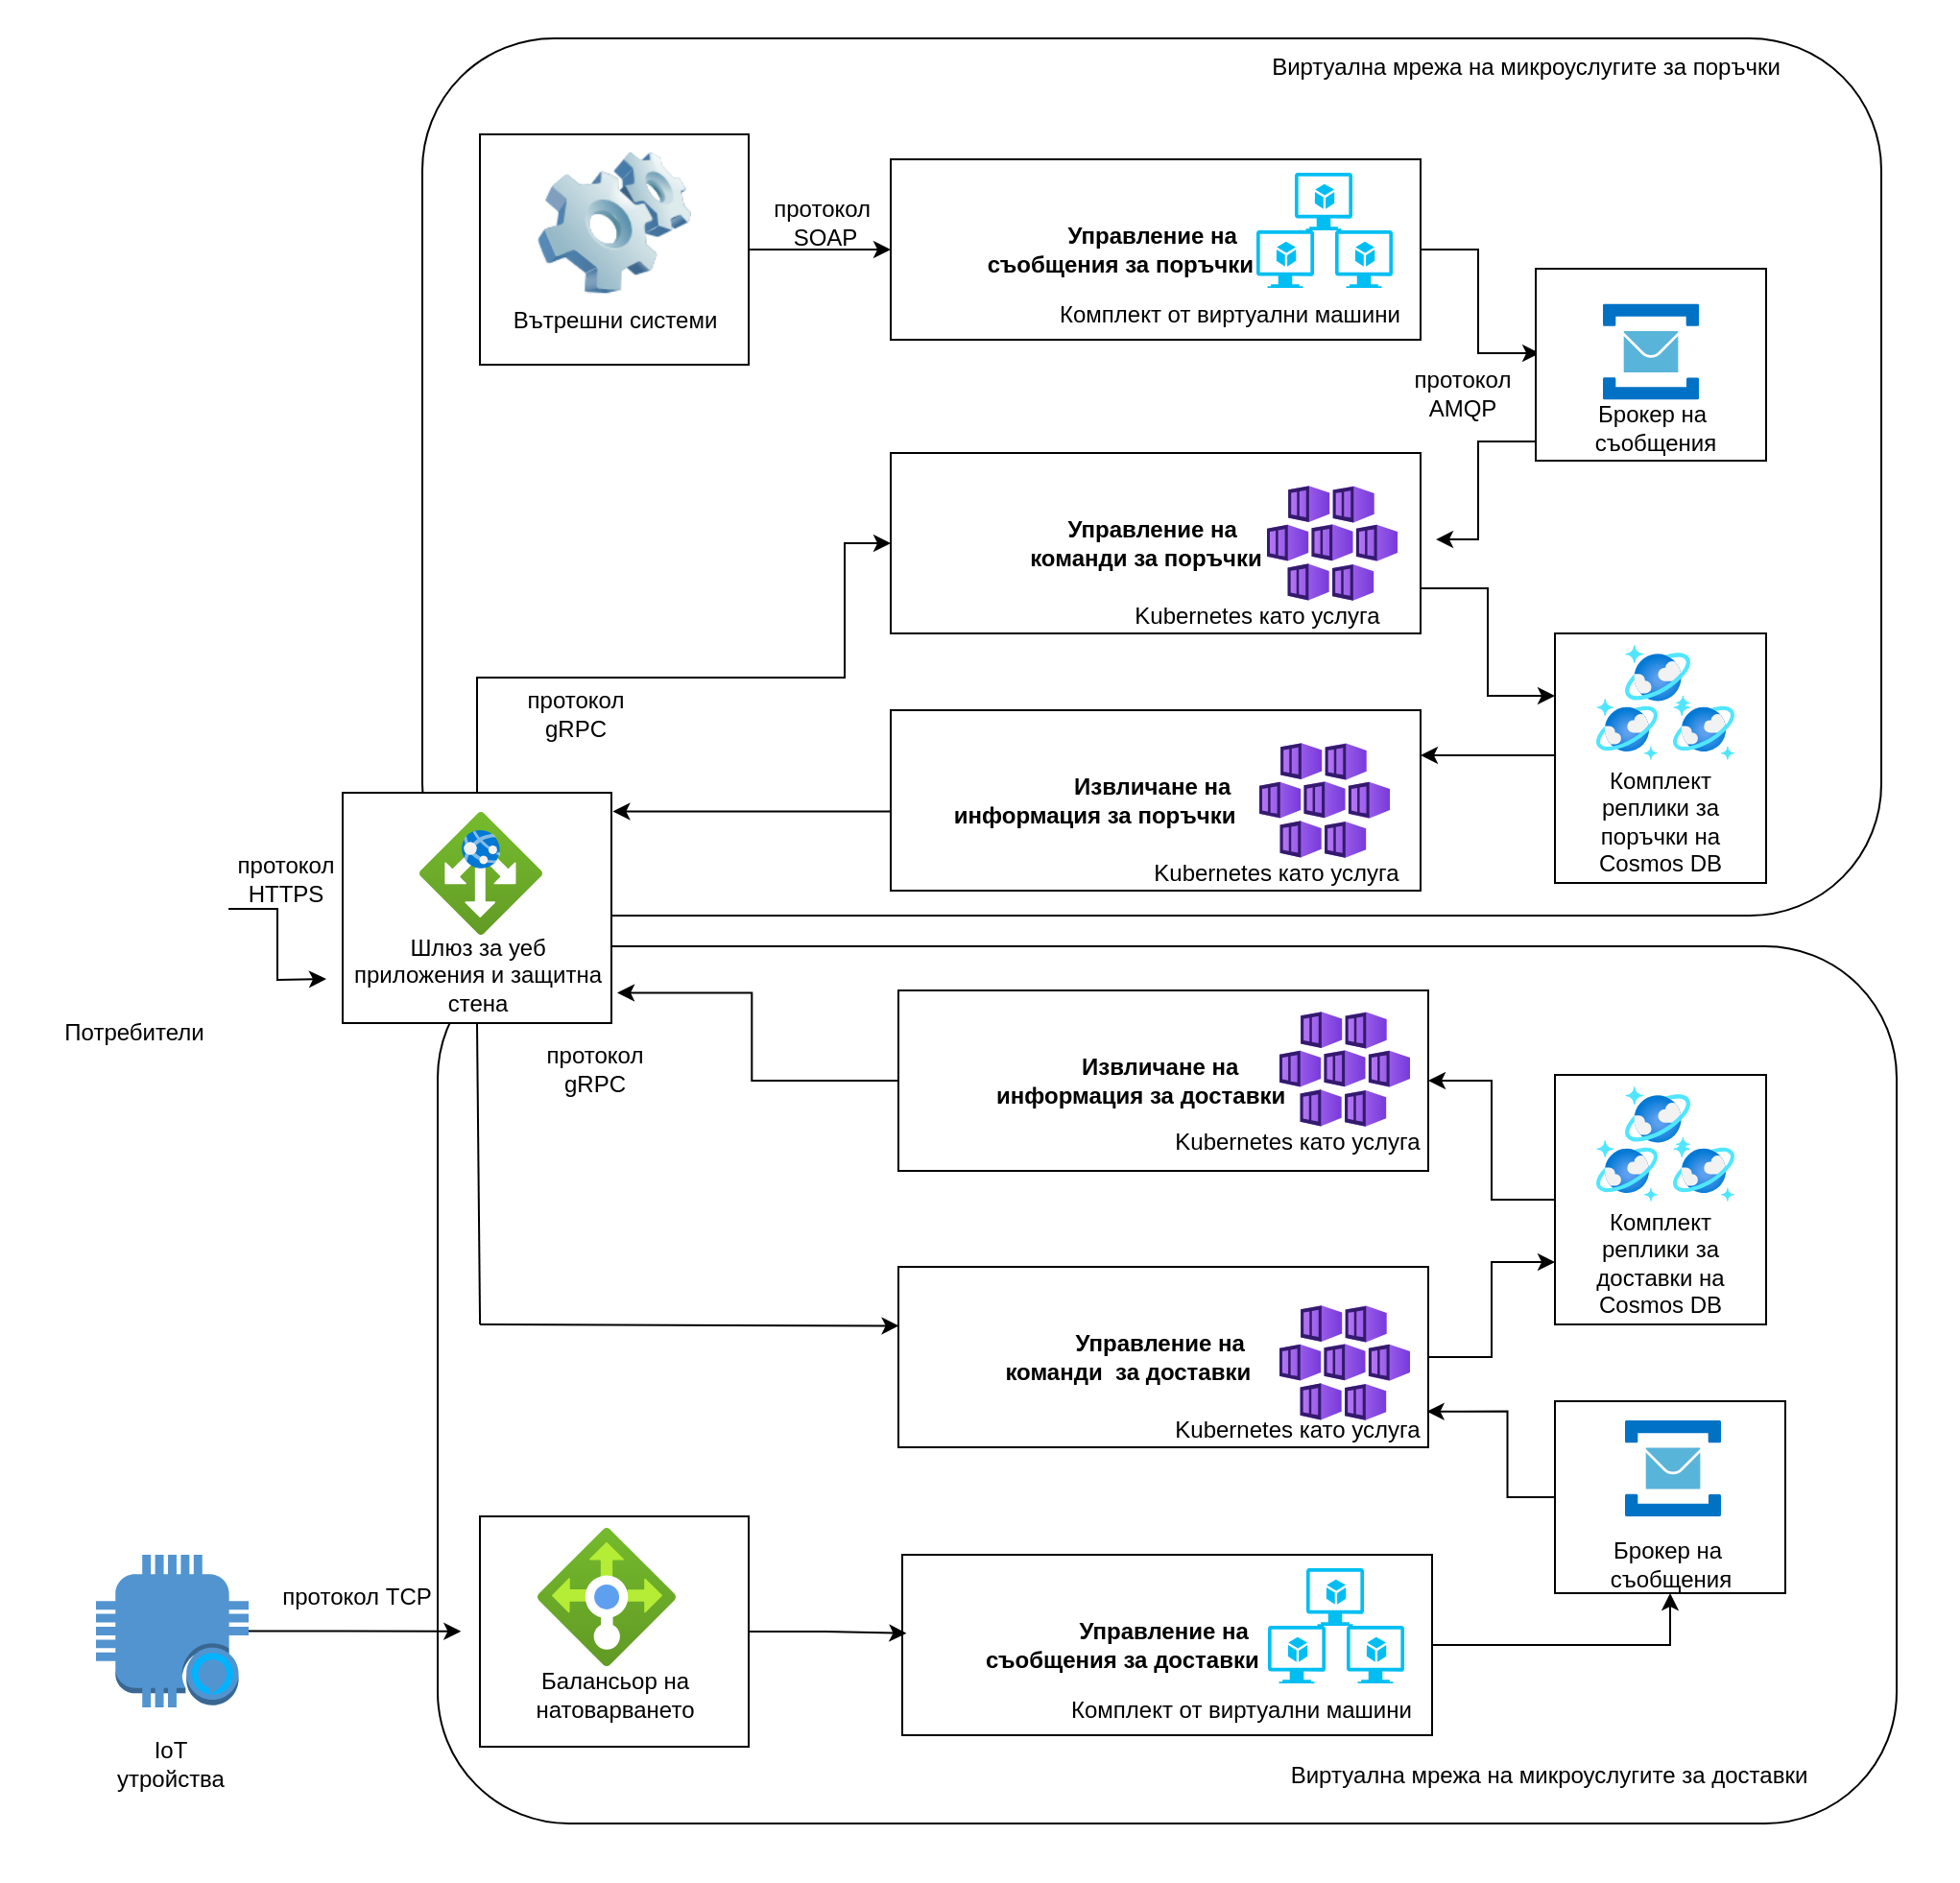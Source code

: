 <mxfile version="26.0.9">
  <diagram name="Page-1" id="RzCiEBjRraIQC5C2OHAX">
    <mxGraphModel dx="3160" dy="1122" grid="1" gridSize="10" guides="1" tooltips="1" connect="1" arrows="1" fold="1" page="1" pageScale="1" pageWidth="827" pageHeight="1169" math="0" shadow="0">
      <root>
        <mxCell id="0" />
        <mxCell id="1" parent="0" />
        <mxCell id="qAXU_QblyjmCjn5gIZvt-53" value="" style="rounded=1;whiteSpace=wrap;html=1;strokeColor=none;" parent="1" vertex="1">
          <mxGeometry x="-160" y="40" width="1020" height="980" as="geometry" />
        </mxCell>
        <mxCell id="XNeLHYFb71EVCrH0DWxz-149" value="" style="rounded=1;whiteSpace=wrap;html=1;fillColor=none;" parent="1" vertex="1">
          <mxGeometry x="68" y="533" width="760" height="457" as="geometry" />
        </mxCell>
        <mxCell id="XNeLHYFb71EVCrH0DWxz-142" value="" style="rounded=1;whiteSpace=wrap;html=1;fillColor=none;" parent="1" vertex="1">
          <mxGeometry x="60" y="60" width="760" height="457" as="geometry" />
        </mxCell>
        <mxCell id="qAXU_QblyjmCjn5gIZvt-42" style="edgeStyle=orthogonalEdgeStyle;rounded=0;orthogonalLoop=1;jettySize=auto;html=1;entryX=0;entryY=0.5;entryDx=0;entryDy=0;" parent="1" target="qAXU_QblyjmCjn5gIZvt-19" edge="1">
          <mxGeometry relative="1" as="geometry">
            <Array as="points">
              <mxPoint x="280" y="393" />
              <mxPoint x="280" y="323" />
            </Array>
            <mxPoint x="88.524" y="453" as="sourcePoint" />
          </mxGeometry>
        </mxCell>
        <mxCell id="qAXU_QblyjmCjn5gIZvt-44" value="" style="edgeStyle=orthogonalEdgeStyle;rounded=0;orthogonalLoop=1;jettySize=auto;html=1;entryX=0.017;entryY=0.44;entryDx=0;entryDy=0;entryPerimeter=0;" parent="1" source="qAXU_QblyjmCjn5gIZvt-4" target="qAXU_QblyjmCjn5gIZvt-18" edge="1">
          <mxGeometry relative="1" as="geometry" />
        </mxCell>
        <mxCell id="qAXU_QblyjmCjn5gIZvt-4" value="&lt;b&gt;Управление на&amp;nbsp;&lt;/b&gt;&lt;div&gt;&lt;b&gt;съобщения за поръчки&amp;nbsp; &amp;nbsp; &amp;nbsp; &amp;nbsp; &amp;nbsp; &amp;nbsp;&lt;/b&gt;&lt;/div&gt;" style="rounded=0;whiteSpace=wrap;html=1;" parent="1" vertex="1">
          <mxGeometry x="304" y="123" width="276" height="94" as="geometry" />
        </mxCell>
        <mxCell id="qAXU_QblyjmCjn5gIZvt-14" value="" style="edgeStyle=orthogonalEdgeStyle;rounded=0;orthogonalLoop=1;jettySize=auto;html=1;" parent="1" source="qAXU_QblyjmCjn5gIZvt-8" target="qAXU_QblyjmCjn5gIZvt-4" edge="1">
          <mxGeometry relative="1" as="geometry" />
        </mxCell>
        <mxCell id="qAXU_QblyjmCjn5gIZvt-8" value="" style="rounded=0;whiteSpace=wrap;html=1;" parent="1" vertex="1">
          <mxGeometry x="90" y="110" width="140" height="120" as="geometry" />
        </mxCell>
        <mxCell id="qAXU_QblyjmCjn5gIZvt-10" value="Вътрешни системи" style="text;html=1;strokeColor=none;fillColor=none;align=center;verticalAlign=middle;whiteSpace=wrap;rounded=0;" parent="1" vertex="1">
          <mxGeometry x="78.5" y="192" width="163" height="30" as="geometry" />
        </mxCell>
        <mxCell id="qAXU_QblyjmCjn5gIZvt-13" value="" style="verticalLabelPosition=bottom;html=1;verticalAlign=top;align=center;strokeColor=none;fillColor=#00BEF2;shape=mxgraph.azure.virtual_machine_feature;pointerEvents=1;" parent="1" vertex="1">
          <mxGeometry x="494.5" y="160" width="30" height="30" as="geometry" />
        </mxCell>
        <mxCell id="qAXU_QblyjmCjn5gIZvt-18" value="" style="rounded=0;whiteSpace=wrap;html=1;" parent="1" vertex="1">
          <mxGeometry x="640" y="180" width="120" height="100" as="geometry" />
        </mxCell>
        <mxCell id="qAXU_QblyjmCjn5gIZvt-30" style="edgeStyle=orthogonalEdgeStyle;rounded=0;orthogonalLoop=1;jettySize=auto;html=1;exitX=1;exitY=0.75;exitDx=0;exitDy=0;entryX=0;entryY=0.25;entryDx=0;entryDy=0;" parent="1" source="qAXU_QblyjmCjn5gIZvt-19" target="qAXU_QblyjmCjn5gIZvt-29" edge="1">
          <mxGeometry relative="1" as="geometry" />
        </mxCell>
        <mxCell id="qAXU_QblyjmCjn5gIZvt-19" value="&lt;b&gt;Управление на&amp;nbsp;&lt;/b&gt;&lt;div&gt;&lt;b&gt;команди&amp;nbsp;&lt;/b&gt;&lt;b&gt;за поръчки&lt;/b&gt;&lt;b&gt;&amp;nbsp; &amp;nbsp;&lt;/b&gt;&lt;/div&gt;" style="rounded=0;whiteSpace=wrap;html=1;" parent="1" vertex="1">
          <mxGeometry x="304" y="276" width="276" height="94" as="geometry" />
        </mxCell>
        <mxCell id="qAXU_QblyjmCjn5gIZvt-21" style="edgeStyle=orthogonalEdgeStyle;rounded=0;orthogonalLoop=1;jettySize=auto;html=1;entryX=1.029;entryY=0.479;entryDx=0;entryDy=0;entryPerimeter=0;" parent="1" source="qAXU_QblyjmCjn5gIZvt-18" target="qAXU_QblyjmCjn5gIZvt-19" edge="1">
          <mxGeometry relative="1" as="geometry">
            <Array as="points">
              <mxPoint x="610" y="270" />
              <mxPoint x="610" y="321" />
            </Array>
          </mxGeometry>
        </mxCell>
        <mxCell id="qAXU_QblyjmCjn5gIZvt-22" value="" style="image;sketch=0;aspect=fixed;html=1;points=[];align=center;fontSize=12;image=img/lib/mscae/Service_Bus.svg;" parent="1" vertex="1">
          <mxGeometry x="675" y="198.25" width="50" height="50" as="geometry" />
        </mxCell>
        <mxCell id="qAXU_QblyjmCjn5gIZvt-25" value="Брокер на&amp;nbsp;&lt;div&gt;съобщения&lt;/div&gt;" style="text;html=1;strokeColor=none;fillColor=none;align=center;verticalAlign=middle;whiteSpace=wrap;rounded=0;" parent="1" vertex="1">
          <mxGeometry x="635" y="248.25" width="135" height="30" as="geometry" />
        </mxCell>
        <mxCell id="qAXU_QblyjmCjn5gIZvt-27" value="" style="image;aspect=fixed;html=1;points=[];align=center;fontSize=12;image=img/lib/azure2/containers/Kubernetes_Services.svg;" parent="1" vertex="1">
          <mxGeometry x="500" y="293" width="68" height="60" as="geometry" />
        </mxCell>
        <mxCell id="qAXU_QblyjmCjn5gIZvt-28" value="&lt;b&gt;Извличане на&amp;nbsp;&lt;/b&gt;&lt;div&gt;&lt;b&gt;информация&amp;nbsp;&lt;/b&gt;&lt;b&gt;за поръчки&lt;/b&gt;&lt;b&gt;&amp;nbsp;&amp;nbsp; &amp;nbsp; &amp;nbsp; &amp;nbsp; &amp;nbsp; &amp;nbsp; &amp;nbsp; &amp;nbsp; &amp;nbsp;&amp;nbsp;&lt;/b&gt;&lt;/div&gt;" style="rounded=0;whiteSpace=wrap;html=1;" parent="1" vertex="1">
          <mxGeometry x="304" y="410" width="276" height="94" as="geometry" />
        </mxCell>
        <mxCell id="Z1b5xtA1G_lNGyBBYrnB-1" style="edgeStyle=orthogonalEdgeStyle;rounded=0;orthogonalLoop=1;jettySize=auto;html=1;entryX=1;entryY=0.25;entryDx=0;entryDy=0;" edge="1" parent="1" source="qAXU_QblyjmCjn5gIZvt-29" target="qAXU_QblyjmCjn5gIZvt-28">
          <mxGeometry relative="1" as="geometry">
            <Array as="points">
              <mxPoint x="615" y="434" />
            </Array>
          </mxGeometry>
        </mxCell>
        <mxCell id="qAXU_QblyjmCjn5gIZvt-29" value="" style="rounded=0;whiteSpace=wrap;html=1;" parent="1" vertex="1">
          <mxGeometry x="650" y="370" width="110" height="130" as="geometry" />
        </mxCell>
        <mxCell id="qAXU_QblyjmCjn5gIZvt-32" value="" style="image;aspect=fixed;html=1;points=[];align=center;fontSize=12;image=img/lib/azure2/containers/Kubernetes_Services.svg;" parent="1" vertex="1">
          <mxGeometry x="496" y="427" width="68" height="60" as="geometry" />
        </mxCell>
        <mxCell id="qAXU_QblyjmCjn5gIZvt-33" value="" style="image;aspect=fixed;html=1;points=[];align=center;fontSize=12;image=img/lib/azure2/databases/Azure_Cosmos_DB.svg;" parent="1" vertex="1">
          <mxGeometry x="686.5" y="376" width="34" height="34" as="geometry" />
        </mxCell>
        <mxCell id="qAXU_QblyjmCjn5gIZvt-34" value="" style="image;aspect=fixed;html=1;points=[];align=center;fontSize=12;image=img/lib/azure2/databases/Azure_Cosmos_DB.svg;" parent="1" vertex="1">
          <mxGeometry x="711.5" y="404" width="32" height="32" as="geometry" />
        </mxCell>
        <mxCell id="qAXU_QblyjmCjn5gIZvt-36" value="" style="image;aspect=fixed;html=1;points=[];align=center;fontSize=12;image=img/lib/azure2/databases/Azure_Cosmos_DB.svg;" parent="1" vertex="1">
          <mxGeometry x="671.5" y="404" width="32" height="32" as="geometry" />
        </mxCell>
        <mxCell id="qAXU_QblyjmCjn5gIZvt-39" value="Комплект реплики за поръчки на Cosmos DB" style="text;html=1;strokeColor=none;fillColor=none;align=center;verticalAlign=middle;whiteSpace=wrap;rounded=0;" parent="1" vertex="1">
          <mxGeometry x="665" y="453" width="80" height="30" as="geometry" />
        </mxCell>
        <mxCell id="qAXU_QblyjmCjn5gIZvt-45" value="" style="verticalLabelPosition=bottom;html=1;verticalAlign=top;align=center;strokeColor=none;fillColor=#00BEF2;shape=mxgraph.azure.virtual_machine_feature;pointerEvents=1;" parent="1" vertex="1">
          <mxGeometry x="514.5" y="130" width="30" height="30" as="geometry" />
        </mxCell>
        <mxCell id="qAXU_QblyjmCjn5gIZvt-48" value="" style="verticalLabelPosition=bottom;html=1;verticalAlign=top;align=center;strokeColor=none;fillColor=#00BEF2;shape=mxgraph.azure.virtual_machine_feature;pointerEvents=1;" parent="1" vertex="1">
          <mxGeometry x="535.5" y="160" width="30" height="30" as="geometry" />
        </mxCell>
        <mxCell id="qAXU_QblyjmCjn5gIZvt-49" value="Kubernetes като услуга" style="text;html=1;strokeColor=none;fillColor=none;align=center;verticalAlign=middle;whiteSpace=wrap;rounded=0;" parent="1" vertex="1">
          <mxGeometry x="410" y="346" width="170" height="30" as="geometry" />
        </mxCell>
        <mxCell id="qAXU_QblyjmCjn5gIZvt-50" value="Kubernetes като услуга" style="text;html=1;strokeColor=none;fillColor=none;align=center;verticalAlign=middle;whiteSpace=wrap;rounded=0;" parent="1" vertex="1">
          <mxGeometry x="420" y="480" width="170" height="30" as="geometry" />
        </mxCell>
        <mxCell id="qAXU_QblyjmCjn5gIZvt-51" value="Комплект от виртуални машини" style="text;whiteSpace=wrap;" parent="1" vertex="1">
          <mxGeometry x="390" y="190" width="194" height="40" as="geometry" />
        </mxCell>
        <mxCell id="qAXU_QblyjmCjn5gIZvt-54" value="протокол AMQP" style="text;html=1;strokeColor=none;fillColor=none;align=center;verticalAlign=middle;whiteSpace=wrap;rounded=0;" parent="1" vertex="1">
          <mxGeometry x="560" y="230" width="84" height="30" as="geometry" />
        </mxCell>
        <mxCell id="qAXU_QblyjmCjn5gIZvt-55" value="протокол&amp;nbsp;&lt;div&gt;SOAP&lt;/div&gt;" style="text;html=1;strokeColor=none;fillColor=none;align=center;verticalAlign=middle;whiteSpace=wrap;rounded=0;" parent="1" vertex="1">
          <mxGeometry x="240" y="141" width="60" height="30" as="geometry" />
        </mxCell>
        <mxCell id="XNeLHYFb71EVCrH0DWxz-137" style="edgeStyle=orthogonalEdgeStyle;rounded=0;orthogonalLoop=1;jettySize=auto;html=1;entryX=0;entryY=0.75;entryDx=0;entryDy=0;" parent="1" source="XNeLHYFb71EVCrH0DWxz-89" target="XNeLHYFb71EVCrH0DWxz-112" edge="1">
          <mxGeometry relative="1" as="geometry" />
        </mxCell>
        <mxCell id="XNeLHYFb71EVCrH0DWxz-89" value="&lt;b&gt;Управление на&amp;nbsp;&lt;/b&gt;&lt;div&gt;&lt;b&gt;команди&amp;nbsp;&lt;/b&gt;&lt;b&gt;&amp;nbsp;за доставки&lt;/b&gt;&lt;b&gt;&amp;nbsp;&amp;nbsp; &amp;nbsp; &amp;nbsp; &amp;nbsp; &amp;nbsp;&amp;nbsp;&lt;/b&gt;&lt;/div&gt;" style="rounded=0;whiteSpace=wrap;html=1;" parent="1" vertex="1">
          <mxGeometry x="308" y="700" width="276" height="94" as="geometry" />
        </mxCell>
        <mxCell id="XNeLHYFb71EVCrH0DWxz-93" value="" style="image;aspect=fixed;html=1;points=[];align=center;fontSize=12;image=img/lib/azure2/containers/Kubernetes_Services.svg;" parent="1" vertex="1">
          <mxGeometry x="506.5" y="720" width="68" height="60" as="geometry" />
        </mxCell>
        <mxCell id="XNeLHYFb71EVCrH0DWxz-94" value="&lt;b&gt;Извличане на&amp;nbsp;&lt;/b&gt;&lt;div&gt;&lt;b&gt;информация за доставки&amp;nbsp; &amp;nbsp; &amp;nbsp; &amp;nbsp;&lt;/b&gt;&lt;br&gt;&lt;/div&gt;" style="rounded=0;whiteSpace=wrap;html=1;" parent="1" vertex="1">
          <mxGeometry x="308" y="556" width="276" height="94" as="geometry" />
        </mxCell>
        <mxCell id="XNeLHYFb71EVCrH0DWxz-96" value="" style="image;aspect=fixed;html=1;points=[];align=center;fontSize=12;image=img/lib/azure2/containers/Kubernetes_Services.svg;" parent="1" vertex="1">
          <mxGeometry x="506.5" y="567" width="68" height="60" as="geometry" />
        </mxCell>
        <mxCell id="XNeLHYFb71EVCrH0DWxz-103" value="Kubernetes като услуга" style="text;html=1;strokeColor=none;fillColor=none;align=center;verticalAlign=middle;whiteSpace=wrap;rounded=0;" parent="1" vertex="1">
          <mxGeometry x="430.5" y="770" width="170" height="30" as="geometry" />
        </mxCell>
        <mxCell id="XNeLHYFb71EVCrH0DWxz-104" value="Kubernetes като услуга" style="text;html=1;strokeColor=none;fillColor=none;align=center;verticalAlign=middle;whiteSpace=wrap;rounded=0;" parent="1" vertex="1">
          <mxGeometry x="430.5" y="620" width="170" height="30" as="geometry" />
        </mxCell>
        <mxCell id="Z1b5xtA1G_lNGyBBYrnB-6" style="edgeStyle=orthogonalEdgeStyle;rounded=0;orthogonalLoop=1;jettySize=auto;html=1;entryX=1;entryY=0.5;entryDx=0;entryDy=0;" edge="1" parent="1" source="XNeLHYFb71EVCrH0DWxz-112" target="XNeLHYFb71EVCrH0DWxz-94">
          <mxGeometry relative="1" as="geometry" />
        </mxCell>
        <mxCell id="XNeLHYFb71EVCrH0DWxz-112" value="" style="rounded=0;whiteSpace=wrap;html=1;" parent="1" vertex="1">
          <mxGeometry x="650" y="600" width="110" height="130" as="geometry" />
        </mxCell>
        <mxCell id="XNeLHYFb71EVCrH0DWxz-113" value="" style="image;aspect=fixed;html=1;points=[];align=center;fontSize=12;image=img/lib/azure2/databases/Azure_Cosmos_DB.svg;" parent="1" vertex="1">
          <mxGeometry x="686.5" y="606" width="34" height="34" as="geometry" />
        </mxCell>
        <mxCell id="XNeLHYFb71EVCrH0DWxz-114" value="" style="image;aspect=fixed;html=1;points=[];align=center;fontSize=12;image=img/lib/azure2/databases/Azure_Cosmos_DB.svg;" parent="1" vertex="1">
          <mxGeometry x="711.5" y="634" width="32" height="32" as="geometry" />
        </mxCell>
        <mxCell id="XNeLHYFb71EVCrH0DWxz-115" value="" style="image;aspect=fixed;html=1;points=[];align=center;fontSize=12;image=img/lib/azure2/databases/Azure_Cosmos_DB.svg;" parent="1" vertex="1">
          <mxGeometry x="671.5" y="634" width="32" height="32" as="geometry" />
        </mxCell>
        <mxCell id="XNeLHYFb71EVCrH0DWxz-116" value="Комплект реплики за доставки на Cosmos DB" style="text;html=1;strokeColor=none;fillColor=none;align=center;verticalAlign=middle;whiteSpace=wrap;rounded=0;" parent="1" vertex="1">
          <mxGeometry x="665" y="683" width="80" height="30" as="geometry" />
        </mxCell>
        <mxCell id="XNeLHYFb71EVCrH0DWxz-122" value="" style="rounded=0;whiteSpace=wrap;html=1;" parent="1" vertex="1">
          <mxGeometry x="90" y="830" width="140" height="120" as="geometry" />
        </mxCell>
        <mxCell id="XNeLHYFb71EVCrH0DWxz-123" value="" style="image;aspect=fixed;html=1;points=[];align=center;fontSize=12;image=img/lib/azure2/networking/Load_Balancers.svg;" parent="1" vertex="1">
          <mxGeometry x="120" y="836" width="72" height="72" as="geometry" />
        </mxCell>
        <mxCell id="XNeLHYFb71EVCrH0DWxz-124" value="Балансьор на натоварването" style="text;html=1;strokeColor=none;fillColor=none;align=center;verticalAlign=middle;whiteSpace=wrap;rounded=0;" parent="1" vertex="1">
          <mxGeometry x="78.5" y="908" width="163" height="30" as="geometry" />
        </mxCell>
        <mxCell id="XNeLHYFb71EVCrH0DWxz-125" value="" style="image;html=1;image=img/lib/clip_art/computers/Software_128x128.png" parent="1" vertex="1">
          <mxGeometry x="120" y="116" width="80" height="80" as="geometry" />
        </mxCell>
        <mxCell id="XNeLHYFb71EVCrH0DWxz-135" style="edgeStyle=orthogonalEdgeStyle;rounded=0;orthogonalLoop=1;jettySize=auto;html=1;entryX=0.5;entryY=1;entryDx=0;entryDy=0;" parent="1" source="XNeLHYFb71EVCrH0DWxz-126" target="XNeLHYFb71EVCrH0DWxz-132" edge="1">
          <mxGeometry relative="1" as="geometry" />
        </mxCell>
        <mxCell id="XNeLHYFb71EVCrH0DWxz-126" value="&lt;b&gt;Управление на&amp;nbsp;&lt;/b&gt;&lt;div&gt;&lt;b&gt;съобщения за&amp;nbsp;&lt;/b&gt;&lt;b style=&quot;background-color: initial;&quot;&gt;доставки&amp;nbsp; &amp;nbsp;&lt;/b&gt;&lt;b style=&quot;background-color: initial;&quot;&gt;&amp;nbsp; &amp;nbsp; &amp;nbsp; &amp;nbsp; &amp;nbsp; &amp;nbsp;&lt;/b&gt;&lt;/div&gt;" style="rounded=0;whiteSpace=wrap;html=1;" parent="1" vertex="1">
          <mxGeometry x="310" y="850" width="276" height="94" as="geometry" />
        </mxCell>
        <mxCell id="XNeLHYFb71EVCrH0DWxz-127" value="" style="verticalLabelPosition=bottom;html=1;verticalAlign=top;align=center;strokeColor=none;fillColor=#00BEF2;shape=mxgraph.azure.virtual_machine_feature;pointerEvents=1;" parent="1" vertex="1">
          <mxGeometry x="500.5" y="887" width="30" height="30" as="geometry" />
        </mxCell>
        <mxCell id="XNeLHYFb71EVCrH0DWxz-128" value="" style="verticalLabelPosition=bottom;html=1;verticalAlign=top;align=center;strokeColor=none;fillColor=#00BEF2;shape=mxgraph.azure.virtual_machine_feature;pointerEvents=1;" parent="1" vertex="1">
          <mxGeometry x="520.5" y="857" width="30" height="30" as="geometry" />
        </mxCell>
        <mxCell id="XNeLHYFb71EVCrH0DWxz-129" value="" style="verticalLabelPosition=bottom;html=1;verticalAlign=top;align=center;strokeColor=none;fillColor=#00BEF2;shape=mxgraph.azure.virtual_machine_feature;pointerEvents=1;" parent="1" vertex="1">
          <mxGeometry x="541.5" y="887" width="30" height="30" as="geometry" />
        </mxCell>
        <mxCell id="XNeLHYFb71EVCrH0DWxz-130" value="Комплект от виртуални машини" style="text;whiteSpace=wrap;" parent="1" vertex="1">
          <mxGeometry x="396" y="917" width="194" height="40" as="geometry" />
        </mxCell>
        <mxCell id="XNeLHYFb71EVCrH0DWxz-131" value="" style="rounded=0;whiteSpace=wrap;html=1;" parent="1" vertex="1">
          <mxGeometry x="650" y="770" width="120" height="100" as="geometry" />
        </mxCell>
        <mxCell id="XNeLHYFb71EVCrH0DWxz-132" value="Брокер на&amp;nbsp;&lt;div&gt;съобщения&lt;/div&gt;" style="text;html=1;strokeColor=none;fillColor=none;align=center;verticalAlign=middle;whiteSpace=wrap;rounded=0;" parent="1" vertex="1">
          <mxGeometry x="642.5" y="840" width="135" height="30" as="geometry" />
        </mxCell>
        <mxCell id="XNeLHYFb71EVCrH0DWxz-134" value="" style="image;sketch=0;aspect=fixed;html=1;points=[];align=center;fontSize=12;image=img/lib/mscae/Service_Bus.svg;" parent="1" vertex="1">
          <mxGeometry x="686.5" y="780" width="50" height="50" as="geometry" />
        </mxCell>
        <mxCell id="XNeLHYFb71EVCrH0DWxz-136" style="edgeStyle=orthogonalEdgeStyle;rounded=0;orthogonalLoop=1;jettySize=auto;html=1;entryX=0.899;entryY=0.178;entryDx=0;entryDy=0;entryPerimeter=0;" parent="1" source="XNeLHYFb71EVCrH0DWxz-131" target="XNeLHYFb71EVCrH0DWxz-103" edge="1">
          <mxGeometry relative="1" as="geometry" />
        </mxCell>
        <mxCell id="XNeLHYFb71EVCrH0DWxz-138" value="протокол TCP" style="text;html=1;strokeColor=none;fillColor=none;align=center;verticalAlign=middle;whiteSpace=wrap;rounded=0;" parent="1" vertex="1">
          <mxGeometry x="-16" y="857" width="84" height="30" as="geometry" />
        </mxCell>
        <mxCell id="XNeLHYFb71EVCrH0DWxz-140" style="edgeStyle=orthogonalEdgeStyle;rounded=0;orthogonalLoop=1;jettySize=auto;html=1;entryX=0.008;entryY=0.435;entryDx=0;entryDy=0;entryPerimeter=0;" parent="1" source="XNeLHYFb71EVCrH0DWxz-122" target="XNeLHYFb71EVCrH0DWxz-126" edge="1">
          <mxGeometry relative="1" as="geometry" />
        </mxCell>
        <mxCell id="XNeLHYFb71EVCrH0DWxz-150" value="" style="rounded=0;whiteSpace=wrap;html=1;" parent="1" vertex="1">
          <mxGeometry x="18.5" y="453" width="140" height="120" as="geometry" />
        </mxCell>
        <mxCell id="XNeLHYFb71EVCrH0DWxz-151" value="" style="image;aspect=fixed;html=1;points=[];align=center;fontSize=12;image=img/lib/azure2/networking/Application_Gateways.svg;" parent="1" vertex="1">
          <mxGeometry x="58.5" y="463" width="64" height="64" as="geometry" />
        </mxCell>
        <mxCell id="XNeLHYFb71EVCrH0DWxz-152" value="Шлюз за уеб приложения и защитна стена" style="text;html=1;strokeColor=none;fillColor=none;align=center;verticalAlign=middle;whiteSpace=wrap;rounded=0;" parent="1" vertex="1">
          <mxGeometry x="21.75" y="533" width="133.5" height="30" as="geometry" />
        </mxCell>
        <mxCell id="XNeLHYFb71EVCrH0DWxz-153" value="Виртуална мрежа на микроуслугите за доставки" style="text;html=1;strokeColor=none;fillColor=none;align=center;verticalAlign=middle;whiteSpace=wrap;rounded=0;" parent="1" vertex="1">
          <mxGeometry x="506.5" y="950" width="280" height="30" as="geometry" />
        </mxCell>
        <mxCell id="XNeLHYFb71EVCrH0DWxz-154" value="Виртуална мрежа на микроуслугите за поръчки" style="text;html=1;strokeColor=none;fillColor=none;align=center;verticalAlign=middle;whiteSpace=wrap;rounded=0;" parent="1" vertex="1">
          <mxGeometry x="494.5" y="60" width="280" height="30" as="geometry" />
        </mxCell>
        <mxCell id="XNeLHYFb71EVCrH0DWxz-155" value="протокол gRPC" style="text;html=1;strokeColor=none;fillColor=none;align=center;verticalAlign=middle;whiteSpace=wrap;rounded=0;" parent="1" vertex="1">
          <mxGeometry x="110" y="397" width="60" height="30" as="geometry" />
        </mxCell>
        <mxCell id="XNeLHYFb71EVCrH0DWxz-156" value="протокол gRPC" style="text;html=1;strokeColor=none;fillColor=none;align=center;verticalAlign=middle;whiteSpace=wrap;rounded=0;" parent="1" vertex="1">
          <mxGeometry x="120" y="582" width="60" height="30" as="geometry" />
        </mxCell>
        <mxCell id="XNeLHYFb71EVCrH0DWxz-160" value="" style="edgeStyle=orthogonalEdgeStyle;rounded=0;orthogonalLoop=1;jettySize=auto;html=1;" parent="1" source="XNeLHYFb71EVCrH0DWxz-158" edge="1">
          <mxGeometry relative="1" as="geometry">
            <mxPoint x="10" y="550" as="targetPoint" />
          </mxGeometry>
        </mxCell>
        <mxCell id="XNeLHYFb71EVCrH0DWxz-158" value="" style="shape=image;html=1;verticalAlign=top;verticalLabelPosition=bottom;labelBackgroundColor=#ffffff;imageAspect=0;aspect=fixed;image=https://cdn1.iconfinder.com/data/icons/nuvola2/128x128/apps/kuser.png" parent="1" vertex="1">
          <mxGeometry x="-140" y="464" width="99" height="99" as="geometry" />
        </mxCell>
        <mxCell id="XNeLHYFb71EVCrH0DWxz-161" value="протокол HTTPS" style="text;html=1;strokeColor=none;fillColor=none;align=center;verticalAlign=middle;whiteSpace=wrap;rounded=0;" parent="1" vertex="1">
          <mxGeometry x="-41.5" y="483" width="60" height="30" as="geometry" />
        </mxCell>
        <mxCell id="XNeLHYFb71EVCrH0DWxz-162" value="" style="outlineConnect=0;dashed=0;verticalLabelPosition=bottom;verticalAlign=top;align=center;html=1;shape=mxgraph.aws3.alexa_enabled_device;fillColor=#5294CF;gradientColor=none;" parent="1" vertex="1">
          <mxGeometry x="-110" y="850" width="79.5" height="79.5" as="geometry" />
        </mxCell>
        <mxCell id="XNeLHYFb71EVCrH0DWxz-163" style="edgeStyle=orthogonalEdgeStyle;rounded=0;orthogonalLoop=1;jettySize=auto;html=1;entryX=0.016;entryY=0.781;entryDx=0;entryDy=0;entryPerimeter=0;" parent="1" source="XNeLHYFb71EVCrH0DWxz-162" target="XNeLHYFb71EVCrH0DWxz-149" edge="1">
          <mxGeometry relative="1" as="geometry" />
        </mxCell>
        <mxCell id="XNeLHYFb71EVCrH0DWxz-164" value="Потребители" style="text;html=1;strokeColor=none;fillColor=none;align=center;verticalAlign=middle;whiteSpace=wrap;rounded=0;" parent="1" vertex="1">
          <mxGeometry x="-120.5" y="563" width="60" height="30" as="geometry" />
        </mxCell>
        <mxCell id="XNeLHYFb71EVCrH0DWxz-165" value="IoT утройства" style="text;html=1;strokeColor=none;fillColor=none;align=center;verticalAlign=middle;whiteSpace=wrap;rounded=0;" parent="1" vertex="1">
          <mxGeometry x="-101.5" y="944" width="60" height="30" as="geometry" />
        </mxCell>
        <mxCell id="Z1b5xtA1G_lNGyBBYrnB-4" style="edgeStyle=orthogonalEdgeStyle;rounded=0;orthogonalLoop=1;jettySize=auto;html=1;entryX=1.005;entryY=0.081;entryDx=0;entryDy=0;entryPerimeter=0;" edge="1" parent="1" source="qAXU_QblyjmCjn5gIZvt-28" target="XNeLHYFb71EVCrH0DWxz-150">
          <mxGeometry relative="1" as="geometry">
            <Array as="points">
              <mxPoint x="231" y="463" />
            </Array>
          </mxGeometry>
        </mxCell>
        <mxCell id="Z1b5xtA1G_lNGyBBYrnB-12" value="" style="endArrow=none;html=1;rounded=0;entryX=0.5;entryY=1;entryDx=0;entryDy=0;exitX=0.029;exitY=0.431;exitDx=0;exitDy=0;exitPerimeter=0;" edge="1" parent="1" source="XNeLHYFb71EVCrH0DWxz-149" target="XNeLHYFb71EVCrH0DWxz-150">
          <mxGeometry width="50" height="50" relative="1" as="geometry">
            <mxPoint x="240" y="710" as="sourcePoint" />
            <mxPoint x="290" y="660" as="targetPoint" />
          </mxGeometry>
        </mxCell>
        <mxCell id="Z1b5xtA1G_lNGyBBYrnB-14" value="" style="endArrow=classic;html=1;rounded=0;entryX=0.001;entryY=0.327;entryDx=0;entryDy=0;entryPerimeter=0;" edge="1" parent="1" target="XNeLHYFb71EVCrH0DWxz-89">
          <mxGeometry width="50" height="50" relative="1" as="geometry">
            <mxPoint x="90" y="730" as="sourcePoint" />
            <mxPoint x="290" y="650" as="targetPoint" />
          </mxGeometry>
        </mxCell>
        <mxCell id="Z1b5xtA1G_lNGyBBYrnB-16" style="edgeStyle=orthogonalEdgeStyle;rounded=0;orthogonalLoop=1;jettySize=auto;html=1;entryX=1.047;entryY=0.808;entryDx=0;entryDy=0;entryPerimeter=0;" edge="1" parent="1" source="XNeLHYFb71EVCrH0DWxz-94" target="XNeLHYFb71EVCrH0DWxz-152">
          <mxGeometry relative="1" as="geometry" />
        </mxCell>
      </root>
    </mxGraphModel>
  </diagram>
</mxfile>
